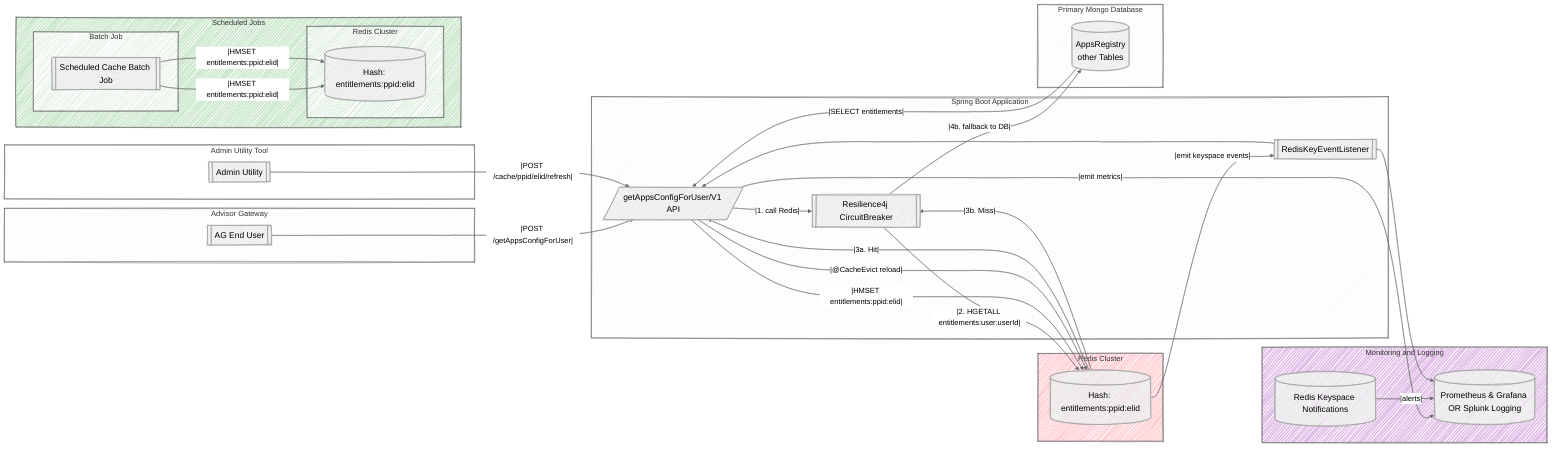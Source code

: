 ---
config:
  theme: neutral
  layout: fixed
  look: handDrawn
---
flowchart LR
 subgraph AU["Admin Utility Tool"]
        AdminUI[["Admin Utility"]]
  end
 subgraph EU["Advisor Gateway"]
        UI[["AG End User"]]
  end
 subgraph App["Spring Boot Application"]
        AuthAPI[/"getAppsConfigForUser/V1 API"/]
        CircuitBreaker[["Resilience4j CircuitBreaker"]]
        RedisKeyEventListener[["RedisKeyEventListener"]]
  end
 subgraph Cache["Redis Cluster"]
        Redis[("Hash: entitlements:ppid:elid")]
  end
 subgraph Monitoring["Monitoring and Logging"]
        KeyspaceNotifier[("Redis Keyspace Notifications")]
        MetricCollector[("Prometheus & Grafana OR Splunk Logging")]
  end
 subgraph DB["Primary Mongo Database"]
        UserDB[("AppsRegistry\nother Tables")]
  end
 subgraph PreWarm["Batch Job"]
        PreWarmJob[["Scheduled Cache Batch Job"]]
  end
 subgraph Cache1["Redis Cluster"]
        Redis1[("Hash: entitlements:ppid:elid")]
  end
 subgraph Scheduled["Scheduled Jobs"]
    direction LR
        PreWarm
        Cache1
  end
    UI -- |POST /getAppsConfigForUser| --> AuthAPI
    AuthAPI -- "|1. call Redis|" --> CircuitBreaker
    CircuitBreaker -- "|2. HGETALL entitlements:user:userId|" --> Redis
    Redis -- "|3a. Hit|" --> AuthAPI
    Redis -- "|3b. Miss|" --> CircuitBreaker
    CircuitBreaker -- "|4b. fallback to DB|" --> UserDB
    UserDB -- |SELECT entitlements| --> AuthAPI
    AuthAPI -- |HMSET entitlements:ppid:elid| --> Redis
    AdminUI -- |POST /cache/ppid/elid/refresh| --> AuthAPI
    AuthAPI -- |@CacheEvict reload| --> Redis
    AuthAPI -- |emit metrics| --> MetricCollector
    Redis -- |emit keyspace events| --> RedisKeyEventListener
    KeyspaceNotifier -- |alerts| --> MetricCollector
    PreWarmJob -- |HMSET entitlements:ppid:elid| --> Redis1 & Redis1
    RedisKeyEventListener --> MetricCollector & AuthAPI
     AdminUI:::normalNodes
     UI:::normalNodes
     AuthAPI:::normalNodes
     CircuitBreaker:::normalNodes
     RedisKeyEventListener:::normalNodes
     Redis:::normalNodes
     KeyspaceNotifier:::normalNodes
     MetricCollector:::normalNodes
     UserDB:::normalNodes
     PreWarmJob:::normalNodes
     Redis1:::normalNodes
    classDef normalNodes font-size:18px
    classDef subgraphs font-size:18px
    style Monitoring fill:#E1BEE7
    style Cache fill:#FFCDD2
    style AU fill:#FFFFFF
    style Scheduled fill:#C8E6C9